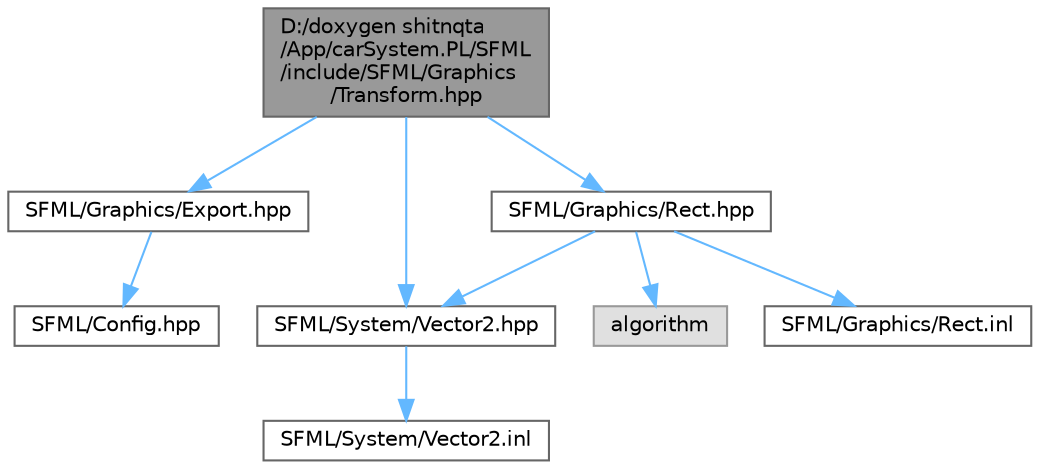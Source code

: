digraph "D:/doxygen shitnqta/App/carSystem.PL/SFML/include/SFML/Graphics/Transform.hpp"
{
 // INTERACTIVE_SVG=YES
 // LATEX_PDF_SIZE
  bgcolor="transparent";
  edge [fontname=Helvetica,fontsize=10,labelfontname=Helvetica,labelfontsize=10];
  node [fontname=Helvetica,fontsize=10,shape=box,height=0.2,width=0.4];
  Node1 [id="Node000001",label="D:/doxygen shitnqta\l/App/carSystem.PL/SFML\l/include/SFML/Graphics\l/Transform.hpp",height=0.2,width=0.4,color="gray40", fillcolor="grey60", style="filled", fontcolor="black",tooltip=" "];
  Node1 -> Node2 [id="edge9_Node000001_Node000002",color="steelblue1",style="solid",tooltip=" "];
  Node2 [id="Node000002",label="SFML/Graphics/Export.hpp",height=0.2,width=0.4,color="grey40", fillcolor="white", style="filled",URL="$a02206.html",tooltip=" "];
  Node2 -> Node3 [id="edge10_Node000002_Node000003",color="steelblue1",style="solid",tooltip=" "];
  Node3 [id="Node000003",label="SFML/Config.hpp",height=0.2,width=0.4,color="grey40", fillcolor="white", style="filled",URL="$a00359.html",tooltip=" "];
  Node1 -> Node4 [id="edge11_Node000001_Node000004",color="steelblue1",style="solid",tooltip=" "];
  Node4 [id="Node000004",label="SFML/Graphics/Rect.hpp",height=0.2,width=0.4,color="grey40", fillcolor="white", style="filled",URL="$a00398.html",tooltip=" "];
  Node4 -> Node5 [id="edge12_Node000004_Node000005",color="steelblue1",style="solid",tooltip=" "];
  Node5 [id="Node000005",label="SFML/System/Vector2.hpp",height=0.2,width=0.4,color="grey40", fillcolor="white", style="filled",URL="$a00554.html",tooltip=" "];
  Node5 -> Node6 [id="edge13_Node000005_Node000006",color="steelblue1",style="solid",tooltip=" "];
  Node6 [id="Node000006",label="SFML/System/Vector2.inl",height=0.2,width=0.4,color="grey40", fillcolor="white", style="filled",URL="$a00557.html",tooltip=" "];
  Node4 -> Node7 [id="edge14_Node000004_Node000007",color="steelblue1",style="solid",tooltip=" "];
  Node7 [id="Node000007",label="algorithm",height=0.2,width=0.4,color="grey60", fillcolor="#E0E0E0", style="filled",tooltip=" "];
  Node4 -> Node8 [id="edge15_Node000004_Node000008",color="steelblue1",style="solid",tooltip=" "];
  Node8 [id="Node000008",label="SFML/Graphics/Rect.inl",height=0.2,width=0.4,color="grey40", fillcolor="white", style="filled",URL="$a00401.html",tooltip=" "];
  Node1 -> Node5 [id="edge16_Node000001_Node000005",color="steelblue1",style="solid",tooltip=" "];
}
